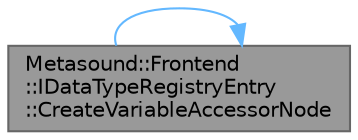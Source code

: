 digraph "Metasound::Frontend::IDataTypeRegistryEntry::CreateVariableAccessorNode"
{
 // INTERACTIVE_SVG=YES
 // LATEX_PDF_SIZE
  bgcolor="transparent";
  edge [fontname=Helvetica,fontsize=10,labelfontname=Helvetica,labelfontsize=10];
  node [fontname=Helvetica,fontsize=10,shape=box,height=0.2,width=0.4];
  rankdir="LR";
  Node1 [id="Node000001",label="Metasound::Frontend\l::IDataTypeRegistryEntry\l::CreateVariableAccessorNode",height=0.2,width=0.4,color="gray40", fillcolor="grey60", style="filled", fontcolor="black",tooltip="Create a get variable node for this data type."];
  Node1 -> Node1 [id="edge1_Node000001_Node000001",color="steelblue1",style="solid",tooltip=" "];
}
